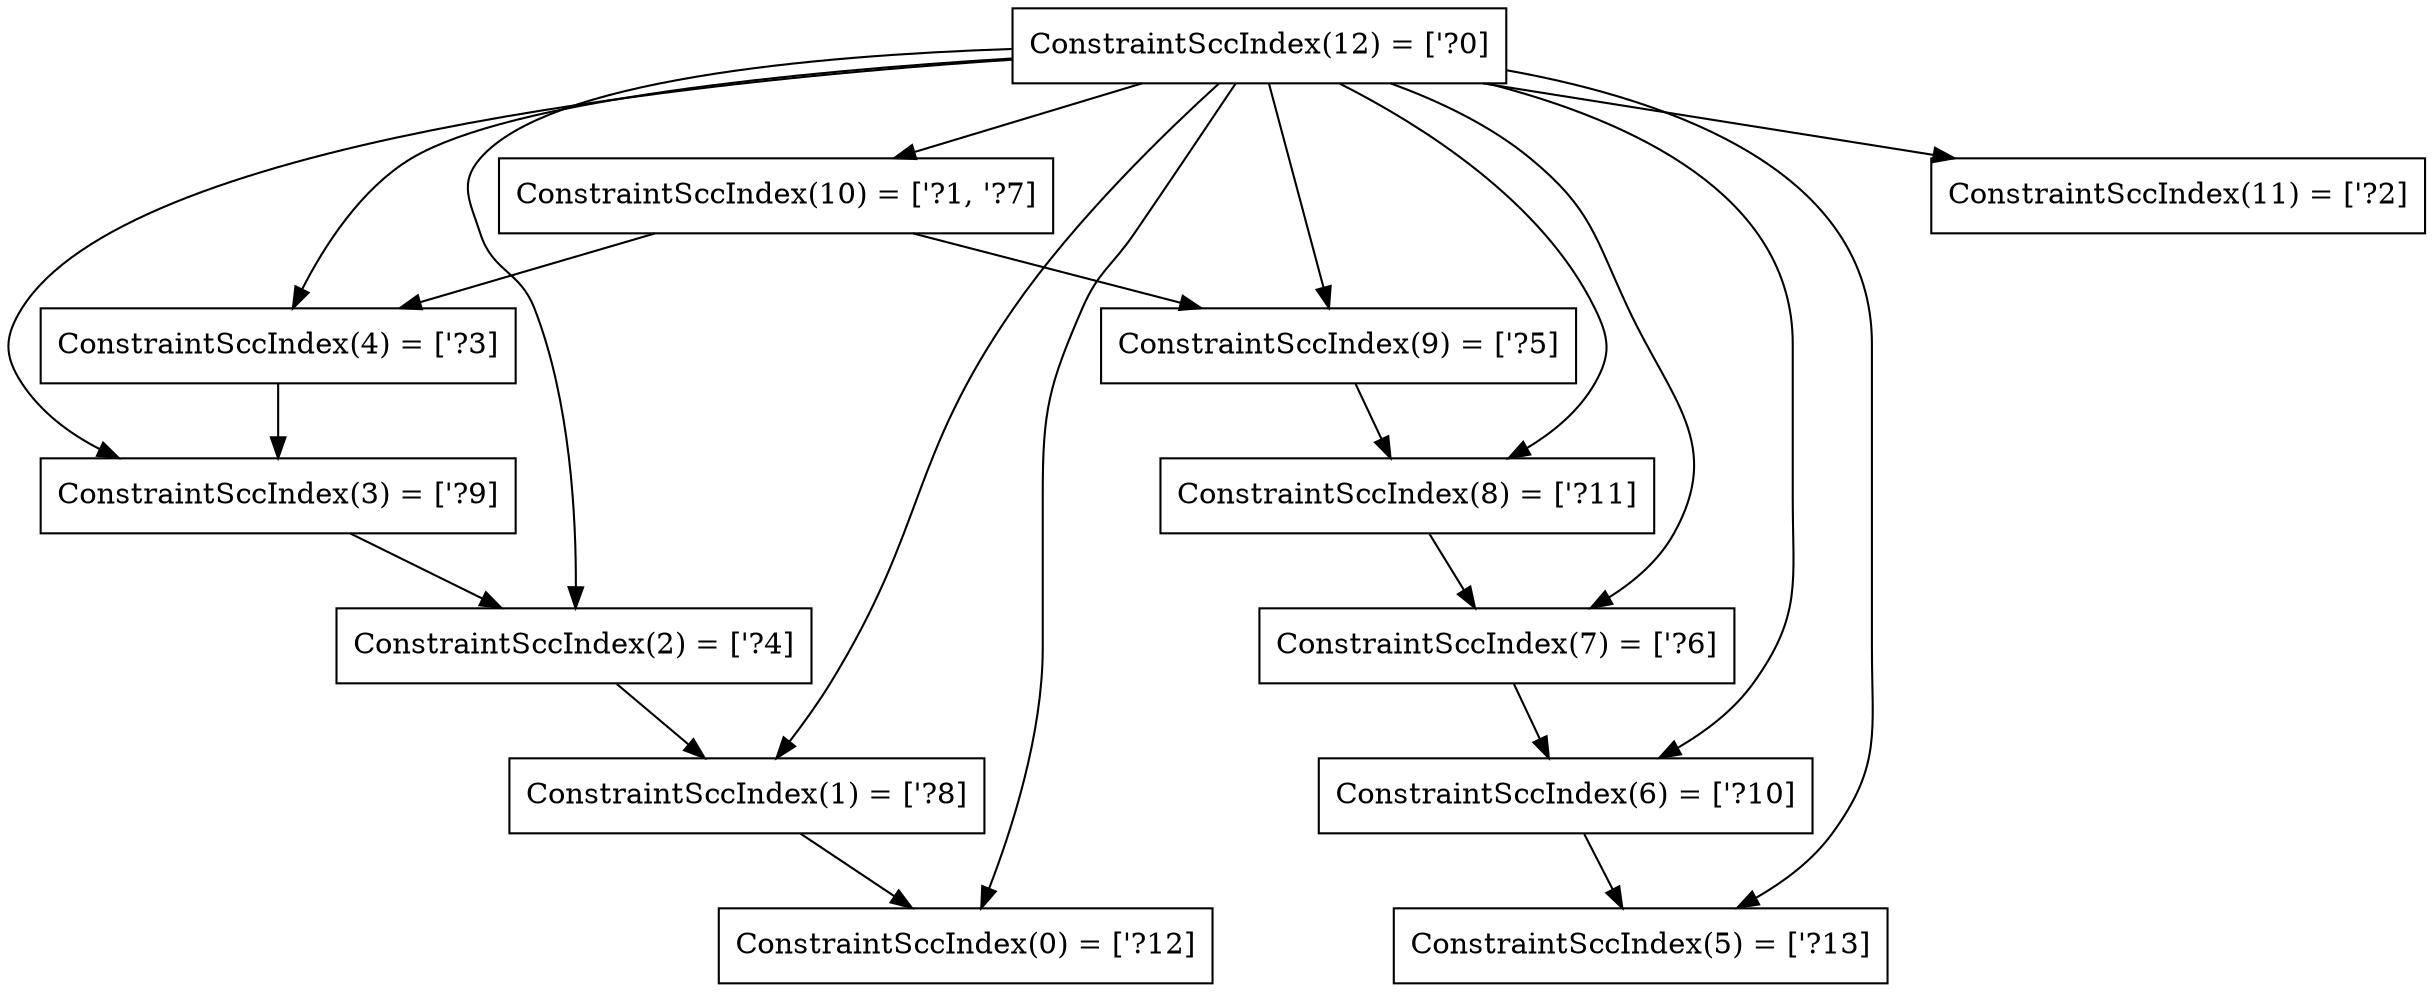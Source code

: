 digraph RegionInferenceContext {
    r0[label="ConstraintSccIndex(0) = [\'?12]"][shape="box"];
    r1[label="ConstraintSccIndex(1) = [\'?8]"][shape="box"];
    r2[label="ConstraintSccIndex(2) = [\'?4]"][shape="box"];
    r3[label="ConstraintSccIndex(3) = [\'?9]"][shape="box"];
    r4[label="ConstraintSccIndex(4) = [\'?3]"][shape="box"];
    r5[label="ConstraintSccIndex(5) = [\'?13]"][shape="box"];
    r6[label="ConstraintSccIndex(6) = [\'?10]"][shape="box"];
    r7[label="ConstraintSccIndex(7) = [\'?6]"][shape="box"];
    r8[label="ConstraintSccIndex(8) = [\'?11]"][shape="box"];
    r9[label="ConstraintSccIndex(9) = [\'?5]"][shape="box"];
    r10[label="ConstraintSccIndex(10) = [\'?1, \'?7]"][shape="box"];
    r11[label="ConstraintSccIndex(11) = [\'?2]"][shape="box"];
    r12[label="ConstraintSccIndex(12) = [\'?0]"][shape="box"];
    r1 -> r0[label=""];
    r2 -> r1[label=""];
    r3 -> r2[label=""];
    r4 -> r3[label=""];
    r6 -> r5[label=""];
    r7 -> r6[label=""];
    r8 -> r7[label=""];
    r9 -> r8[label=""];
    r10 -> r4[label=""];
    r10 -> r9[label=""];
    r12 -> r10[label=""];
    r12 -> r11[label=""];
    r12 -> r4[label=""];
    r12 -> r2[label=""];
    r12 -> r9[label=""];
    r12 -> r7[label=""];
    r12 -> r1[label=""];
    r12 -> r3[label=""];
    r12 -> r6[label=""];
    r12 -> r8[label=""];
    r12 -> r0[label=""];
    r12 -> r5[label=""];
}
